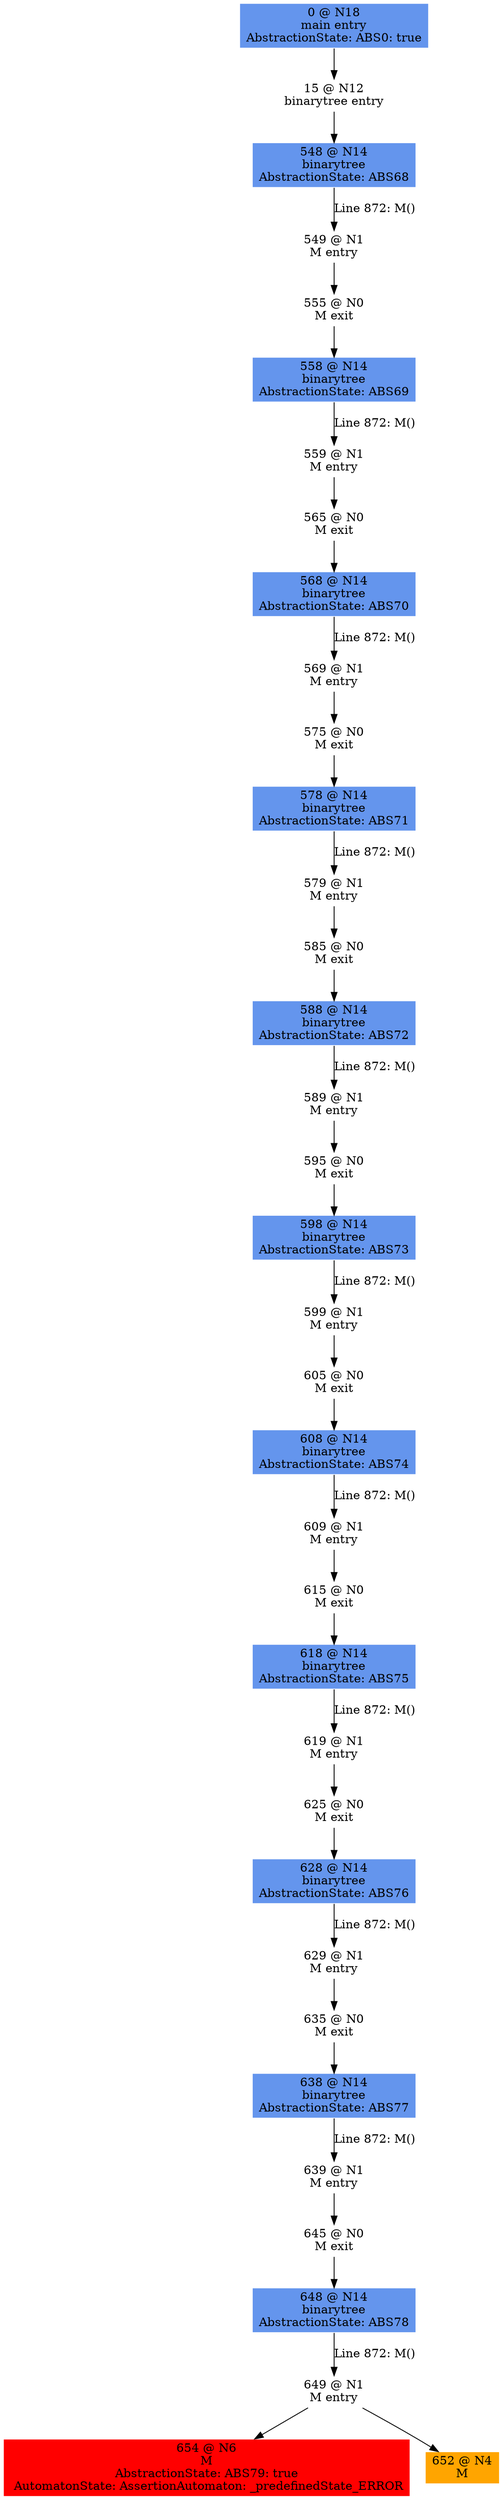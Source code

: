digraph ARG {
node [style="filled" shape="box" color="white"]
0 [fillcolor="cornflowerblue" label="0 @ N18\nmain entry\nAbstractionState: ABS0: true\n" id="0"]
15 [label="15 @ N12\nbinarytree entry\n" id="15"]
548 [fillcolor="cornflowerblue" label="548 @ N14\nbinarytree\nAbstractionState: ABS68\n" id="548"]
549 [label="549 @ N1\nM entry\n" id="549"]
555 [label="555 @ N0\nM exit\n" id="555"]
558 [fillcolor="cornflowerblue" label="558 @ N14\nbinarytree\nAbstractionState: ABS69\n" id="558"]
559 [label="559 @ N1\nM entry\n" id="559"]
565 [label="565 @ N0\nM exit\n" id="565"]
568 [fillcolor="cornflowerblue" label="568 @ N14\nbinarytree\nAbstractionState: ABS70\n" id="568"]
569 [label="569 @ N1\nM entry\n" id="569"]
575 [label="575 @ N0\nM exit\n" id="575"]
578 [fillcolor="cornflowerblue" label="578 @ N14\nbinarytree\nAbstractionState: ABS71\n" id="578"]
579 [label="579 @ N1\nM entry\n" id="579"]
585 [label="585 @ N0\nM exit\n" id="585"]
588 [fillcolor="cornflowerblue" label="588 @ N14\nbinarytree\nAbstractionState: ABS72\n" id="588"]
589 [label="589 @ N1\nM entry\n" id="589"]
595 [label="595 @ N0\nM exit\n" id="595"]
598 [fillcolor="cornflowerblue" label="598 @ N14\nbinarytree\nAbstractionState: ABS73\n" id="598"]
599 [label="599 @ N1\nM entry\n" id="599"]
605 [label="605 @ N0\nM exit\n" id="605"]
608 [fillcolor="cornflowerblue" label="608 @ N14\nbinarytree\nAbstractionState: ABS74\n" id="608"]
609 [label="609 @ N1\nM entry\n" id="609"]
615 [label="615 @ N0\nM exit\n" id="615"]
618 [fillcolor="cornflowerblue" label="618 @ N14\nbinarytree\nAbstractionState: ABS75\n" id="618"]
619 [label="619 @ N1\nM entry\n" id="619"]
625 [label="625 @ N0\nM exit\n" id="625"]
628 [fillcolor="cornflowerblue" label="628 @ N14\nbinarytree\nAbstractionState: ABS76\n" id="628"]
629 [label="629 @ N1\nM entry\n" id="629"]
635 [label="635 @ N0\nM exit\n" id="635"]
638 [fillcolor="cornflowerblue" label="638 @ N14\nbinarytree\nAbstractionState: ABS77\n" id="638"]
639 [label="639 @ N1\nM entry\n" id="639"]
645 [label="645 @ N0\nM exit\n" id="645"]
648 [fillcolor="cornflowerblue" label="648 @ N14\nbinarytree\nAbstractionState: ABS78\n" id="648"]
649 [label="649 @ N1\nM entry\n" id="649"]
654 [fillcolor="red" label="654 @ N6\nM\nAbstractionState: ABS79: true\n AutomatonState: AssertionAutomaton: _predefinedState_ERROR\n" id="654"]
652 [fillcolor="orange" label="652 @ N4\nM\n" id="652"]
0 -> 15 []
15 -> 548 []
548 -> 549 [label="Line 872: M()" id="548 -> 549"]
549 -> 555 []
555 -> 558 []
558 -> 559 [label="Line 872: M()" id="558 -> 559"]
559 -> 565 []
565 -> 568 []
568 -> 569 [label="Line 872: M()" id="568 -> 569"]
569 -> 575 []
575 -> 578 []
578 -> 579 [label="Line 872: M()" id="578 -> 579"]
579 -> 585 []
585 -> 588 []
588 -> 589 [label="Line 872: M()" id="588 -> 589"]
589 -> 595 []
595 -> 598 []
598 -> 599 [label="Line 872: M()" id="598 -> 599"]
599 -> 605 []
605 -> 608 []
608 -> 609 [label="Line 872: M()" id="608 -> 609"]
609 -> 615 []
615 -> 618 []
618 -> 619 [label="Line 872: M()" id="618 -> 619"]
619 -> 625 []
625 -> 628 []
628 -> 629 [label="Line 872: M()" id="628 -> 629"]
629 -> 635 []
635 -> 638 []
638 -> 639 [label="Line 872: M()" id="638 -> 639"]
639 -> 645 []
645 -> 648 []
648 -> 649 [label="Line 872: M()" id="648 -> 649"]
649 -> 652 []
649 -> 654 []
}
